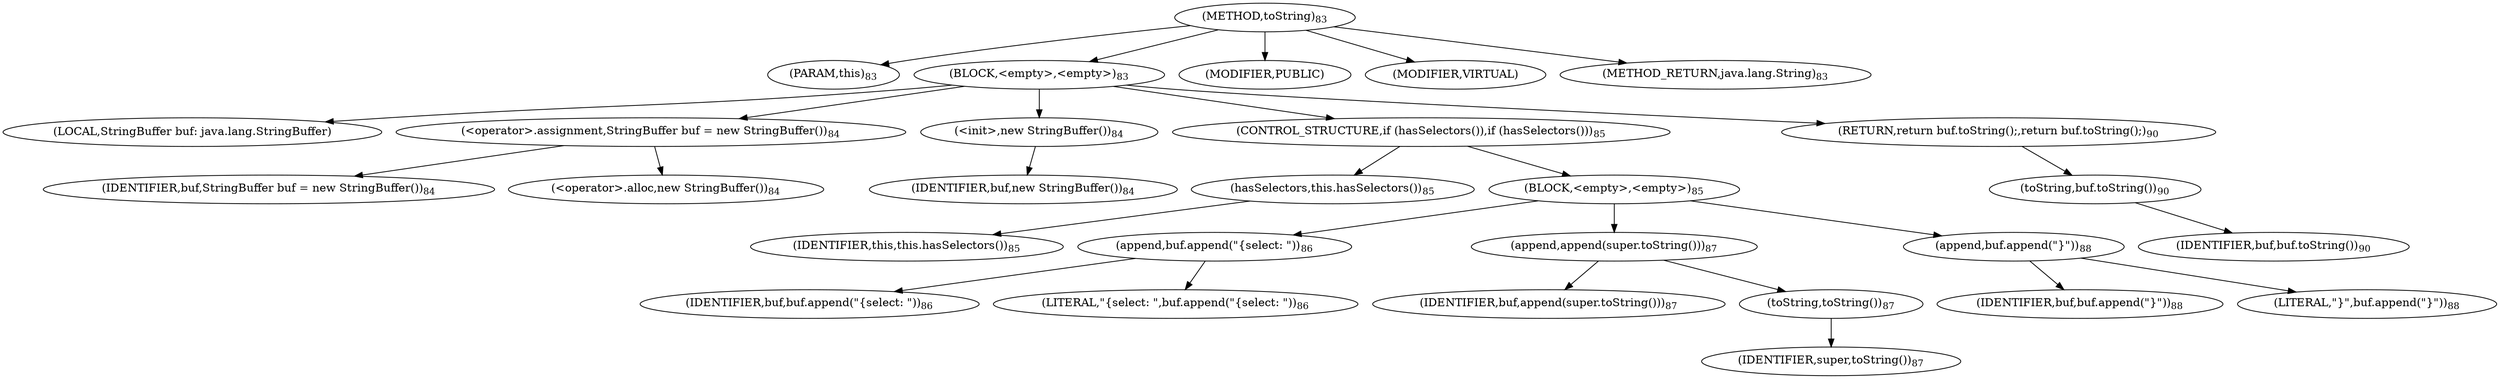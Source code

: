 digraph "toString" {  
"44" [label = <(METHOD,toString)<SUB>83</SUB>> ]
"6" [label = <(PARAM,this)<SUB>83</SUB>> ]
"45" [label = <(BLOCK,&lt;empty&gt;,&lt;empty&gt;)<SUB>83</SUB>> ]
"4" [label = <(LOCAL,StringBuffer buf: java.lang.StringBuffer)> ]
"46" [label = <(&lt;operator&gt;.assignment,StringBuffer buf = new StringBuffer())<SUB>84</SUB>> ]
"47" [label = <(IDENTIFIER,buf,StringBuffer buf = new StringBuffer())<SUB>84</SUB>> ]
"48" [label = <(&lt;operator&gt;.alloc,new StringBuffer())<SUB>84</SUB>> ]
"49" [label = <(&lt;init&gt;,new StringBuffer())<SUB>84</SUB>> ]
"3" [label = <(IDENTIFIER,buf,new StringBuffer())<SUB>84</SUB>> ]
"50" [label = <(CONTROL_STRUCTURE,if (hasSelectors()),if (hasSelectors()))<SUB>85</SUB>> ]
"51" [label = <(hasSelectors,this.hasSelectors())<SUB>85</SUB>> ]
"5" [label = <(IDENTIFIER,this,this.hasSelectors())<SUB>85</SUB>> ]
"52" [label = <(BLOCK,&lt;empty&gt;,&lt;empty&gt;)<SUB>85</SUB>> ]
"53" [label = <(append,buf.append(&quot;{select: &quot;))<SUB>86</SUB>> ]
"54" [label = <(IDENTIFIER,buf,buf.append(&quot;{select: &quot;))<SUB>86</SUB>> ]
"55" [label = <(LITERAL,&quot;{select: &quot;,buf.append(&quot;{select: &quot;))<SUB>86</SUB>> ]
"56" [label = <(append,append(super.toString()))<SUB>87</SUB>> ]
"57" [label = <(IDENTIFIER,buf,append(super.toString()))<SUB>87</SUB>> ]
"58" [label = <(toString,toString())<SUB>87</SUB>> ]
"59" [label = <(IDENTIFIER,super,toString())<SUB>87</SUB>> ]
"60" [label = <(append,buf.append(&quot;}&quot;))<SUB>88</SUB>> ]
"61" [label = <(IDENTIFIER,buf,buf.append(&quot;}&quot;))<SUB>88</SUB>> ]
"62" [label = <(LITERAL,&quot;}&quot;,buf.append(&quot;}&quot;))<SUB>88</SUB>> ]
"63" [label = <(RETURN,return buf.toString();,return buf.toString();)<SUB>90</SUB>> ]
"64" [label = <(toString,buf.toString())<SUB>90</SUB>> ]
"65" [label = <(IDENTIFIER,buf,buf.toString())<SUB>90</SUB>> ]
"66" [label = <(MODIFIER,PUBLIC)> ]
"67" [label = <(MODIFIER,VIRTUAL)> ]
"68" [label = <(METHOD_RETURN,java.lang.String)<SUB>83</SUB>> ]
  "44" -> "6" 
  "44" -> "45" 
  "44" -> "66" 
  "44" -> "67" 
  "44" -> "68" 
  "45" -> "4" 
  "45" -> "46" 
  "45" -> "49" 
  "45" -> "50" 
  "45" -> "63" 
  "46" -> "47" 
  "46" -> "48" 
  "49" -> "3" 
  "50" -> "51" 
  "50" -> "52" 
  "51" -> "5" 
  "52" -> "53" 
  "52" -> "56" 
  "52" -> "60" 
  "53" -> "54" 
  "53" -> "55" 
  "56" -> "57" 
  "56" -> "58" 
  "58" -> "59" 
  "60" -> "61" 
  "60" -> "62" 
  "63" -> "64" 
  "64" -> "65" 
}
